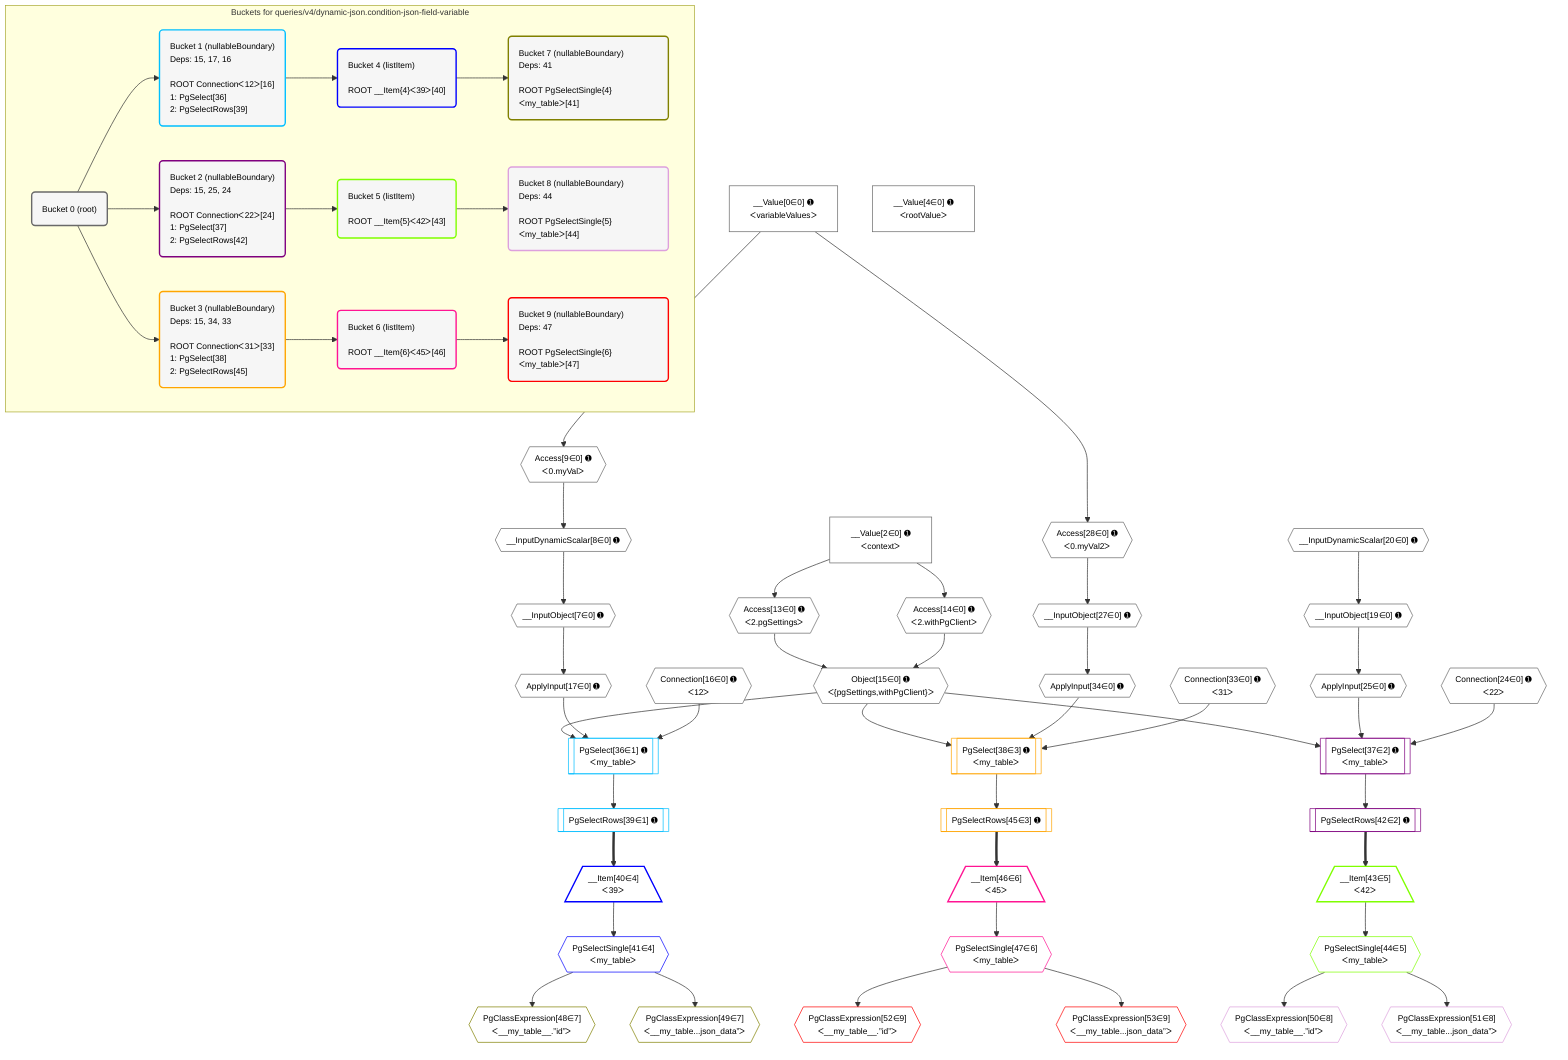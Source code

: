 %%{init: {'themeVariables': { 'fontSize': '12px'}}}%%
graph TD
    classDef path fill:#eee,stroke:#000,color:#000
    classDef plan fill:#fff,stroke-width:1px,color:#000
    classDef itemplan fill:#fff,stroke-width:2px,color:#000
    classDef unbatchedplan fill:#dff,stroke-width:1px,color:#000
    classDef sideeffectplan fill:#fcc,stroke-width:2px,color:#000
    classDef bucket fill:#f6f6f6,color:#000,stroke-width:2px,text-align:left

    subgraph "Buckets for queries/v4/dynamic-json.condition-json-field-variable"
    Bucket0("Bucket 0 (root)"):::bucket
    Bucket1("Bucket 1 (nullableBoundary)<br />Deps: 15, 17, 16<br /><br />ROOT Connectionᐸ12ᐳ[16]<br />1: PgSelect[36]<br />2: PgSelectRows[39]"):::bucket
    Bucket2("Bucket 2 (nullableBoundary)<br />Deps: 15, 25, 24<br /><br />ROOT Connectionᐸ22ᐳ[24]<br />1: PgSelect[37]<br />2: PgSelectRows[42]"):::bucket
    Bucket3("Bucket 3 (nullableBoundary)<br />Deps: 15, 34, 33<br /><br />ROOT Connectionᐸ31ᐳ[33]<br />1: PgSelect[38]<br />2: PgSelectRows[45]"):::bucket
    Bucket4("Bucket 4 (listItem)<br /><br />ROOT __Item{4}ᐸ39ᐳ[40]"):::bucket
    Bucket5("Bucket 5 (listItem)<br /><br />ROOT __Item{5}ᐸ42ᐳ[43]"):::bucket
    Bucket6("Bucket 6 (listItem)<br /><br />ROOT __Item{6}ᐸ45ᐳ[46]"):::bucket
    Bucket7("Bucket 7 (nullableBoundary)<br />Deps: 41<br /><br />ROOT PgSelectSingle{4}ᐸmy_tableᐳ[41]"):::bucket
    Bucket8("Bucket 8 (nullableBoundary)<br />Deps: 44<br /><br />ROOT PgSelectSingle{5}ᐸmy_tableᐳ[44]"):::bucket
    Bucket9("Bucket 9 (nullableBoundary)<br />Deps: 47<br /><br />ROOT PgSelectSingle{6}ᐸmy_tableᐳ[47]"):::bucket
    end
    Bucket0 --> Bucket1 & Bucket2 & Bucket3
    Bucket1 --> Bucket4
    Bucket2 --> Bucket5
    Bucket3 --> Bucket6
    Bucket4 --> Bucket7
    Bucket5 --> Bucket8
    Bucket6 --> Bucket9

    %% plan dependencies
    __InputObject7{{"__InputObject[7∈0] ➊"}}:::plan
    __InputDynamicScalar8{{"__InputDynamicScalar[8∈0] ➊"}}:::plan
    __InputDynamicScalar8 --> __InputObject7
    Object15{{"Object[15∈0] ➊<br />ᐸ{pgSettings,withPgClient}ᐳ"}}:::plan
    Access13{{"Access[13∈0] ➊<br />ᐸ2.pgSettingsᐳ"}}:::plan
    Access14{{"Access[14∈0] ➊<br />ᐸ2.withPgClientᐳ"}}:::plan
    Access13 & Access14 --> Object15
    __InputObject19{{"__InputObject[19∈0] ➊"}}:::plan
    __InputDynamicScalar20{{"__InputDynamicScalar[20∈0] ➊"}}:::plan
    __InputDynamicScalar20 --> __InputObject19
    __InputObject27{{"__InputObject[27∈0] ➊"}}:::plan
    Access28{{"Access[28∈0] ➊<br />ᐸ0.myVal2ᐳ"}}:::plan
    Access28 --> __InputObject27
    Access9{{"Access[9∈0] ➊<br />ᐸ0.myValᐳ"}}:::plan
    Access9 --> __InputDynamicScalar8
    __Value0["__Value[0∈0] ➊<br />ᐸvariableValuesᐳ"]:::plan
    __Value0 --> Access9
    __Value2["__Value[2∈0] ➊<br />ᐸcontextᐳ"]:::plan
    __Value2 --> Access13
    __Value2 --> Access14
    ApplyInput17{{"ApplyInput[17∈0] ➊"}}:::plan
    __InputObject7 --> ApplyInput17
    ApplyInput25{{"ApplyInput[25∈0] ➊"}}:::plan
    __InputObject19 --> ApplyInput25
    __Value0 --> Access28
    ApplyInput34{{"ApplyInput[34∈0] ➊"}}:::plan
    __InputObject27 --> ApplyInput34
    __Value4["__Value[4∈0] ➊<br />ᐸrootValueᐳ"]:::plan
    Connection16{{"Connection[16∈0] ➊<br />ᐸ12ᐳ"}}:::plan
    Connection24{{"Connection[24∈0] ➊<br />ᐸ22ᐳ"}}:::plan
    Connection33{{"Connection[33∈0] ➊<br />ᐸ31ᐳ"}}:::plan
    PgSelect36[["PgSelect[36∈1] ➊<br />ᐸmy_tableᐳ"]]:::plan
    Object15 & ApplyInput17 & Connection16 --> PgSelect36
    PgSelectRows39[["PgSelectRows[39∈1] ➊"]]:::plan
    PgSelect36 --> PgSelectRows39
    __Item40[/"__Item[40∈4]<br />ᐸ39ᐳ"\]:::itemplan
    PgSelectRows39 ==> __Item40
    PgSelectSingle41{{"PgSelectSingle[41∈4]<br />ᐸmy_tableᐳ"}}:::plan
    __Item40 --> PgSelectSingle41
    PgClassExpression48{{"PgClassExpression[48∈7]<br />ᐸ__my_table__.”id”ᐳ"}}:::plan
    PgSelectSingle41 --> PgClassExpression48
    PgClassExpression49{{"PgClassExpression[49∈7]<br />ᐸ__my_table...json_data”ᐳ"}}:::plan
    PgSelectSingle41 --> PgClassExpression49
    PgSelect37[["PgSelect[37∈2] ➊<br />ᐸmy_tableᐳ"]]:::plan
    Object15 & ApplyInput25 & Connection24 --> PgSelect37
    PgSelectRows42[["PgSelectRows[42∈2] ➊"]]:::plan
    PgSelect37 --> PgSelectRows42
    __Item43[/"__Item[43∈5]<br />ᐸ42ᐳ"\]:::itemplan
    PgSelectRows42 ==> __Item43
    PgSelectSingle44{{"PgSelectSingle[44∈5]<br />ᐸmy_tableᐳ"}}:::plan
    __Item43 --> PgSelectSingle44
    PgClassExpression50{{"PgClassExpression[50∈8]<br />ᐸ__my_table__.”id”ᐳ"}}:::plan
    PgSelectSingle44 --> PgClassExpression50
    PgClassExpression51{{"PgClassExpression[51∈8]<br />ᐸ__my_table...json_data”ᐳ"}}:::plan
    PgSelectSingle44 --> PgClassExpression51
    PgSelect38[["PgSelect[38∈3] ➊<br />ᐸmy_tableᐳ"]]:::plan
    Object15 & ApplyInput34 & Connection33 --> PgSelect38
    PgSelectRows45[["PgSelectRows[45∈3] ➊"]]:::plan
    PgSelect38 --> PgSelectRows45
    __Item46[/"__Item[46∈6]<br />ᐸ45ᐳ"\]:::itemplan
    PgSelectRows45 ==> __Item46
    PgSelectSingle47{{"PgSelectSingle[47∈6]<br />ᐸmy_tableᐳ"}}:::plan
    __Item46 --> PgSelectSingle47
    PgClassExpression52{{"PgClassExpression[52∈9]<br />ᐸ__my_table__.”id”ᐳ"}}:::plan
    PgSelectSingle47 --> PgClassExpression52
    PgClassExpression53{{"PgClassExpression[53∈9]<br />ᐸ__my_table...json_data”ᐳ"}}:::plan
    PgSelectSingle47 --> PgClassExpression53

    %% define steps
    classDef bucket0 stroke:#696969
    class Bucket0,__Value0,__Value2,__Value4,__InputObject7,__InputDynamicScalar8,Access9,Access13,Access14,Object15,Connection16,ApplyInput17,__InputObject19,__InputDynamicScalar20,Connection24,ApplyInput25,__InputObject27,Access28,Connection33,ApplyInput34 bucket0
    classDef bucket1 stroke:#00bfff
    class Bucket1,PgSelect36,PgSelectRows39 bucket1
    classDef bucket2 stroke:#7f007f
    class Bucket2,PgSelect37,PgSelectRows42 bucket2
    classDef bucket3 stroke:#ffa500
    class Bucket3,PgSelect38,PgSelectRows45 bucket3
    classDef bucket4 stroke:#0000ff
    class Bucket4,__Item40,PgSelectSingle41 bucket4
    classDef bucket5 stroke:#7fff00
    class Bucket5,__Item43,PgSelectSingle44 bucket5
    classDef bucket6 stroke:#ff1493
    class Bucket6,__Item46,PgSelectSingle47 bucket6
    classDef bucket7 stroke:#808000
    class Bucket7,PgClassExpression48,PgClassExpression49 bucket7
    classDef bucket8 stroke:#dda0dd
    class Bucket8,PgClassExpression50,PgClassExpression51 bucket8
    classDef bucket9 stroke:#ff0000
    class Bucket9,PgClassExpression52,PgClassExpression53 bucket9